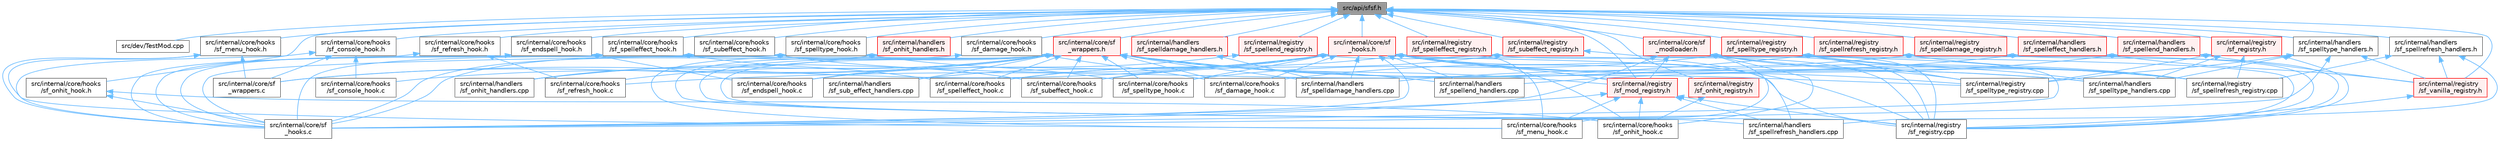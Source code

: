 digraph "src/api/sfsf.h"
{
 // LATEX_PDF_SIZE
  bgcolor="transparent";
  edge [fontname=Helvetica,fontsize=10,labelfontname=Helvetica,labelfontsize=10];
  node [fontname=Helvetica,fontsize=10,shape=box,height=0.2,width=0.4];
  Node1 [id="Node000001",label="src/api/sfsf.h",height=0.2,width=0.4,color="gray40", fillcolor="grey60", style="filled", fontcolor="black",tooltip=" "];
  Node1 -> Node2 [id="edge1_Node000001_Node000002",dir="back",color="steelblue1",style="solid",tooltip=" "];
  Node2 [id="Node000002",label="src/dev/TestMod.cpp",height=0.2,width=0.4,color="grey40", fillcolor="white", style="filled",URL="$_test_mod_8cpp.html",tooltip=" "];
  Node1 -> Node3 [id="edge2_Node000001_Node000003",dir="back",color="steelblue1",style="solid",tooltip=" "];
  Node3 [id="Node000003",label="src/internal/core/hooks\l/sf_console_hook.h",height=0.2,width=0.4,color="grey40", fillcolor="white", style="filled",URL="$sf__console__hook_8h.html",tooltip=" "];
  Node3 -> Node4 [id="edge3_Node000003_Node000004",dir="back",color="steelblue1",style="solid",tooltip=" "];
  Node4 [id="Node000004",label="src/internal/core/hooks\l/sf_console_hook.c",height=0.2,width=0.4,color="grey40", fillcolor="white", style="filled",URL="$sf__console__hook_8c.html",tooltip=" "];
  Node3 -> Node5 [id="edge4_Node000003_Node000005",dir="back",color="steelblue1",style="solid",tooltip=" "];
  Node5 [id="Node000005",label="src/internal/core/sf\l_hooks.c",height=0.2,width=0.4,color="grey40", fillcolor="white", style="filled",URL="$sf__hooks_8c.html",tooltip=" "];
  Node3 -> Node6 [id="edge5_Node000003_Node000006",dir="back",color="steelblue1",style="solid",tooltip=" "];
  Node6 [id="Node000006",label="src/internal/core/sf\l_wrappers.c",height=0.2,width=0.4,color="grey40", fillcolor="white", style="filled",URL="$sf__wrappers_8c.html",tooltip=" "];
  Node1 -> Node7 [id="edge6_Node000001_Node000007",dir="back",color="steelblue1",style="solid",tooltip=" "];
  Node7 [id="Node000007",label="src/internal/core/hooks\l/sf_damage_hook.h",height=0.2,width=0.4,color="grey40", fillcolor="white", style="filled",URL="$sf__damage__hook_8h.html",tooltip=" "];
  Node7 -> Node8 [id="edge7_Node000007_Node000008",dir="back",color="steelblue1",style="solid",tooltip=" "];
  Node8 [id="Node000008",label="src/internal/core/hooks\l/sf_damage_hook.c",height=0.2,width=0.4,color="grey40", fillcolor="white", style="filled",URL="$sf__damage__hook_8c.html",tooltip=" "];
  Node7 -> Node5 [id="edge8_Node000007_Node000005",dir="back",color="steelblue1",style="solid",tooltip=" "];
  Node1 -> Node9 [id="edge9_Node000001_Node000009",dir="back",color="steelblue1",style="solid",tooltip=" "];
  Node9 [id="Node000009",label="src/internal/core/hooks\l/sf_endspell_hook.h",height=0.2,width=0.4,color="grey40", fillcolor="white", style="filled",URL="$sf__endspell__hook_8h.html",tooltip=" "];
  Node9 -> Node10 [id="edge10_Node000009_Node000010",dir="back",color="steelblue1",style="solid",tooltip=" "];
  Node10 [id="Node000010",label="src/internal/core/hooks\l/sf_endspell_hook.c",height=0.2,width=0.4,color="grey40", fillcolor="white", style="filled",URL="$sf__endspell__hook_8c.html",tooltip=" "];
  Node9 -> Node5 [id="edge11_Node000009_Node000005",dir="back",color="steelblue1",style="solid",tooltip=" "];
  Node1 -> Node11 [id="edge12_Node000001_Node000011",dir="back",color="steelblue1",style="solid",tooltip=" "];
  Node11 [id="Node000011",label="src/internal/core/hooks\l/sf_menu_hook.h",height=0.2,width=0.4,color="grey40", fillcolor="white", style="filled",URL="$sf__menu__hook_8h.html",tooltip=" "];
  Node11 -> Node12 [id="edge13_Node000011_Node000012",dir="back",color="steelblue1",style="solid",tooltip=" "];
  Node12 [id="Node000012",label="src/internal/core/hooks\l/sf_menu_hook.c",height=0.2,width=0.4,color="grey40", fillcolor="white", style="filled",URL="$sf__menu__hook_8c.html",tooltip=" "];
  Node11 -> Node5 [id="edge14_Node000011_Node000005",dir="back",color="steelblue1",style="solid",tooltip=" "];
  Node11 -> Node6 [id="edge15_Node000011_Node000006",dir="back",color="steelblue1",style="solid",tooltip=" "];
  Node1 -> Node13 [id="edge16_Node000001_Node000013",dir="back",color="steelblue1",style="solid",tooltip=" "];
  Node13 [id="Node000013",label="src/internal/core/hooks\l/sf_onhit_hook.h",height=0.2,width=0.4,color="grey40", fillcolor="white", style="filled",URL="$sf__onhit__hook_8h.html",tooltip=" "];
  Node13 -> Node14 [id="edge17_Node000013_Node000014",dir="back",color="steelblue1",style="solid",tooltip=" "];
  Node14 [id="Node000014",label="src/internal/core/hooks\l/sf_onhit_hook.c",height=0.2,width=0.4,color="grey40", fillcolor="white", style="filled",URL="$sf__onhit__hook_8c.html",tooltip=" "];
  Node13 -> Node5 [id="edge18_Node000013_Node000005",dir="back",color="steelblue1",style="solid",tooltip=" "];
  Node1 -> Node15 [id="edge19_Node000001_Node000015",dir="back",color="steelblue1",style="solid",tooltip=" "];
  Node15 [id="Node000015",label="src/internal/core/hooks\l/sf_refresh_hook.h",height=0.2,width=0.4,color="grey40", fillcolor="white", style="filled",URL="$sf__refresh__hook_8h.html",tooltip=" "];
  Node15 -> Node16 [id="edge20_Node000015_Node000016",dir="back",color="steelblue1",style="solid",tooltip=" "];
  Node16 [id="Node000016",label="src/internal/core/hooks\l/sf_refresh_hook.c",height=0.2,width=0.4,color="grey40", fillcolor="white", style="filled",URL="$sf__refresh__hook_8c.html",tooltip=" "];
  Node15 -> Node5 [id="edge21_Node000015_Node000005",dir="back",color="steelblue1",style="solid",tooltip=" "];
  Node1 -> Node17 [id="edge22_Node000001_Node000017",dir="back",color="steelblue1",style="solid",tooltip=" "];
  Node17 [id="Node000017",label="src/internal/core/hooks\l/sf_spelleffect_hook.h",height=0.2,width=0.4,color="grey40", fillcolor="white", style="filled",URL="$sf__spelleffect__hook_8h.html",tooltip=" "];
  Node17 -> Node18 [id="edge23_Node000017_Node000018",dir="back",color="steelblue1",style="solid",tooltip=" "];
  Node18 [id="Node000018",label="src/internal/core/hooks\l/sf_spelleffect_hook.c",height=0.2,width=0.4,color="grey40", fillcolor="white", style="filled",URL="$sf__spelleffect__hook_8c.html",tooltip=" "];
  Node17 -> Node5 [id="edge24_Node000017_Node000005",dir="back",color="steelblue1",style="solid",tooltip=" "];
  Node1 -> Node19 [id="edge25_Node000001_Node000019",dir="back",color="steelblue1",style="solid",tooltip=" "];
  Node19 [id="Node000019",label="src/internal/core/hooks\l/sf_spelltype_hook.h",height=0.2,width=0.4,color="grey40", fillcolor="white", style="filled",URL="$sf__spelltype__hook_8h.html",tooltip=" "];
  Node19 -> Node20 [id="edge26_Node000019_Node000020",dir="back",color="steelblue1",style="solid",tooltip=" "];
  Node20 [id="Node000020",label="src/internal/core/hooks\l/sf_spelltype_hook.c",height=0.2,width=0.4,color="grey40", fillcolor="white", style="filled",URL="$sf__spelltype__hook_8c.html",tooltip=" "];
  Node19 -> Node5 [id="edge27_Node000019_Node000005",dir="back",color="steelblue1",style="solid",tooltip=" "];
  Node1 -> Node21 [id="edge28_Node000001_Node000021",dir="back",color="steelblue1",style="solid",tooltip=" "];
  Node21 [id="Node000021",label="src/internal/core/hooks\l/sf_subeffect_hook.h",height=0.2,width=0.4,color="grey40", fillcolor="white", style="filled",URL="$sf__subeffect__hook_8h.html",tooltip=" "];
  Node21 -> Node22 [id="edge29_Node000021_Node000022",dir="back",color="steelblue1",style="solid",tooltip=" "];
  Node22 [id="Node000022",label="src/internal/core/hooks\l/sf_subeffect_hook.c",height=0.2,width=0.4,color="grey40", fillcolor="white", style="filled",URL="$sf__subeffect__hook_8c.html",tooltip=" "];
  Node21 -> Node5 [id="edge30_Node000021_Node000005",dir="back",color="steelblue1",style="solid",tooltip=" "];
  Node1 -> Node23 [id="edge31_Node000001_Node000023",dir="back",color="steelblue1",style="solid",tooltip=" "];
  Node23 [id="Node000023",label="src/internal/core/sf\l_hooks.h",height=0.2,width=0.4,color="red", fillcolor="#FFF0F0", style="filled",URL="$sf__hooks_8h.html",tooltip=" "];
  Node23 -> Node8 [id="edge32_Node000023_Node000008",dir="back",color="steelblue1",style="solid",tooltip=" "];
  Node23 -> Node10 [id="edge33_Node000023_Node000010",dir="back",color="steelblue1",style="solid",tooltip=" "];
  Node23 -> Node12 [id="edge34_Node000023_Node000012",dir="back",color="steelblue1",style="solid",tooltip=" "];
  Node23 -> Node14 [id="edge35_Node000023_Node000014",dir="back",color="steelblue1",style="solid",tooltip=" "];
  Node23 -> Node18 [id="edge36_Node000023_Node000018",dir="back",color="steelblue1",style="solid",tooltip=" "];
  Node23 -> Node20 [id="edge37_Node000023_Node000020",dir="back",color="steelblue1",style="solid",tooltip=" "];
  Node23 -> Node22 [id="edge38_Node000023_Node000022",dir="back",color="steelblue1",style="solid",tooltip=" "];
  Node23 -> Node5 [id="edge39_Node000023_Node000005",dir="back",color="steelblue1",style="solid",tooltip=" "];
  Node23 -> Node6 [id="edge40_Node000023_Node000006",dir="back",color="steelblue1",style="solid",tooltip=" "];
  Node23 -> Node24 [id="edge41_Node000023_Node000024",dir="back",color="steelblue1",style="solid",tooltip=" "];
  Node24 [id="Node000024",label="src/internal/handlers\l/sf_onhit_handlers.cpp",height=0.2,width=0.4,color="grey40", fillcolor="white", style="filled",URL="$sf__onhit__handlers_8cpp.html",tooltip=" "];
  Node23 -> Node25 [id="edge42_Node000023_Node000025",dir="back",color="steelblue1",style="solid",tooltip=" "];
  Node25 [id="Node000025",label="src/internal/handlers\l/sf_spelldamage_handlers.cpp",height=0.2,width=0.4,color="grey40", fillcolor="white", style="filled",URL="$sf__spelldamage__handlers_8cpp.html",tooltip=" "];
  Node23 -> Node26 [id="edge43_Node000023_Node000026",dir="back",color="steelblue1",style="solid",tooltip=" "];
  Node26 [id="Node000026",label="src/internal/handlers\l/sf_spellend_handlers.cpp",height=0.2,width=0.4,color="grey40", fillcolor="white", style="filled",URL="$sf__spellend__handlers_8cpp.html",tooltip=" "];
  Node23 -> Node27 [id="edge44_Node000023_Node000027",dir="back",color="steelblue1",style="solid",tooltip=" "];
  Node27 [id="Node000027",label="src/internal/handlers\l/sf_spellrefresh_handlers.cpp",height=0.2,width=0.4,color="grey40", fillcolor="white", style="filled",URL="$sf__spellrefresh__handlers_8cpp.html",tooltip=" "];
  Node23 -> Node28 [id="edge45_Node000023_Node000028",dir="back",color="steelblue1",style="solid",tooltip=" "];
  Node28 [id="Node000028",label="src/internal/handlers\l/sf_spelltype_handlers.cpp",height=0.2,width=0.4,color="grey40", fillcolor="white", style="filled",URL="$sf__spelltype__handlers_8cpp.html",tooltip=" "];
  Node23 -> Node29 [id="edge46_Node000023_Node000029",dir="back",color="steelblue1",style="solid",tooltip=" "];
  Node29 [id="Node000029",label="src/internal/handlers\l/sf_sub_effect_handlers.cpp",height=0.2,width=0.4,color="grey40", fillcolor="white", style="filled",URL="$sf__sub__effect__handlers_8cpp.html",tooltip=" "];
  Node23 -> Node30 [id="edge47_Node000023_Node000030",dir="back",color="steelblue1",style="solid",tooltip=" "];
  Node30 [id="Node000030",label="src/internal/registry\l/sf_mod_registry.h",height=0.2,width=0.4,color="red", fillcolor="#FFF0F0", style="filled",URL="$sf__mod__registry_8h.html",tooltip=" "];
  Node30 -> Node12 [id="edge48_Node000030_Node000012",dir="back",color="steelblue1",style="solid",tooltip=" "];
  Node30 -> Node14 [id="edge49_Node000030_Node000014",dir="back",color="steelblue1",style="solid",tooltip=" "];
  Node30 -> Node5 [id="edge50_Node000030_Node000005",dir="back",color="steelblue1",style="solid",tooltip=" "];
  Node30 -> Node27 [id="edge51_Node000030_Node000027",dir="back",color="steelblue1",style="solid",tooltip=" "];
  Node30 -> Node32 [id="edge52_Node000030_Node000032",dir="back",color="steelblue1",style="solid",tooltip=" "];
  Node32 [id="Node000032",label="src/internal/registry\l/sf_registry.cpp",height=0.2,width=0.4,color="grey40", fillcolor="white", style="filled",URL="$sf__registry_8cpp.html",tooltip=" "];
  Node23 -> Node32 [id="edge53_Node000023_Node000032",dir="back",color="steelblue1",style="solid",tooltip=" "];
  Node23 -> Node33 [id="edge54_Node000023_Node000033",dir="back",color="steelblue1",style="solid",tooltip=" "];
  Node33 [id="Node000033",label="src/internal/registry\l/sf_spellrefresh_registry.cpp",height=0.2,width=0.4,color="grey40", fillcolor="white", style="filled",URL="$sf__spellrefresh__registry_8cpp.html",tooltip=" "];
  Node23 -> Node34 [id="edge55_Node000023_Node000034",dir="back",color="steelblue1",style="solid",tooltip=" "];
  Node34 [id="Node000034",label="src/internal/registry\l/sf_spelltype_registry.cpp",height=0.2,width=0.4,color="grey40", fillcolor="white", style="filled",URL="$sf__spelltype__registry_8cpp.html",tooltip=" "];
  Node1 -> Node38 [id="edge56_Node000001_Node000038",dir="back",color="steelblue1",style="solid",tooltip=" "];
  Node38 [id="Node000038",label="src/internal/core/sf\l_modloader.h",height=0.2,width=0.4,color="red", fillcolor="#FFF0F0", style="filled",URL="$sf__modloader_8h.html",tooltip=" "];
  Node38 -> Node12 [id="edge57_Node000038_Node000012",dir="back",color="steelblue1",style="solid",tooltip=" "];
  Node38 -> Node14 [id="edge58_Node000038_Node000014",dir="back",color="steelblue1",style="solid",tooltip=" "];
  Node38 -> Node5 [id="edge59_Node000038_Node000005",dir="back",color="steelblue1",style="solid",tooltip=" "];
  Node38 -> Node30 [id="edge60_Node000038_Node000030",dir="back",color="steelblue1",style="solid",tooltip=" "];
  Node38 -> Node32 [id="edge61_Node000038_Node000032",dir="back",color="steelblue1",style="solid",tooltip=" "];
  Node38 -> Node33 [id="edge62_Node000038_Node000033",dir="back",color="steelblue1",style="solid",tooltip=" "];
  Node38 -> Node34 [id="edge63_Node000038_Node000034",dir="back",color="steelblue1",style="solid",tooltip=" "];
  Node1 -> Node44 [id="edge64_Node000001_Node000044",dir="back",color="steelblue1",style="solid",tooltip=" "];
  Node44 [id="Node000044",label="src/internal/core/sf\l_wrappers.h",height=0.2,width=0.4,color="red", fillcolor="#FFF0F0", style="filled",URL="$sf__wrappers_8h.html",tooltip=" "];
  Node44 -> Node4 [id="edge65_Node000044_Node000004",dir="back",color="steelblue1",style="solid",tooltip=" "];
  Node44 -> Node8 [id="edge66_Node000044_Node000008",dir="back",color="steelblue1",style="solid",tooltip=" "];
  Node44 -> Node10 [id="edge67_Node000044_Node000010",dir="back",color="steelblue1",style="solid",tooltip=" "];
  Node44 -> Node12 [id="edge68_Node000044_Node000012",dir="back",color="steelblue1",style="solid",tooltip=" "];
  Node44 -> Node14 [id="edge69_Node000044_Node000014",dir="back",color="steelblue1",style="solid",tooltip=" "];
  Node44 -> Node16 [id="edge70_Node000044_Node000016",dir="back",color="steelblue1",style="solid",tooltip=" "];
  Node44 -> Node18 [id="edge71_Node000044_Node000018",dir="back",color="steelblue1",style="solid",tooltip=" "];
  Node44 -> Node20 [id="edge72_Node000044_Node000020",dir="back",color="steelblue1",style="solid",tooltip=" "];
  Node44 -> Node22 [id="edge73_Node000044_Node000022",dir="back",color="steelblue1",style="solid",tooltip=" "];
  Node44 -> Node5 [id="edge74_Node000044_Node000005",dir="back",color="steelblue1",style="solid",tooltip=" "];
  Node44 -> Node6 [id="edge75_Node000044_Node000006",dir="back",color="steelblue1",style="solid",tooltip=" "];
  Node44 -> Node24 [id="edge76_Node000044_Node000024",dir="back",color="steelblue1",style="solid",tooltip=" "];
  Node44 -> Node25 [id="edge77_Node000044_Node000025",dir="back",color="steelblue1",style="solid",tooltip=" "];
  Node44 -> Node26 [id="edge78_Node000044_Node000026",dir="back",color="steelblue1",style="solid",tooltip=" "];
  Node44 -> Node27 [id="edge79_Node000044_Node000027",dir="back",color="steelblue1",style="solid",tooltip=" "];
  Node44 -> Node28 [id="edge80_Node000044_Node000028",dir="back",color="steelblue1",style="solid",tooltip=" "];
  Node44 -> Node29 [id="edge81_Node000044_Node000029",dir="back",color="steelblue1",style="solid",tooltip=" "];
  Node44 -> Node30 [id="edge82_Node000044_Node000030",dir="back",color="steelblue1",style="solid",tooltip=" "];
  Node44 -> Node32 [id="edge83_Node000044_Node000032",dir="back",color="steelblue1",style="solid",tooltip=" "];
  Node44 -> Node33 [id="edge84_Node000044_Node000033",dir="back",color="steelblue1",style="solid",tooltip=" "];
  Node44 -> Node34 [id="edge85_Node000044_Node000034",dir="back",color="steelblue1",style="solid",tooltip=" "];
  Node1 -> Node46 [id="edge86_Node000001_Node000046",dir="back",color="steelblue1",style="solid",tooltip=" "];
  Node46 [id="Node000046",label="src/internal/handlers\l/sf_onhit_handlers.h",height=0.2,width=0.4,color="red", fillcolor="#FFF0F0", style="filled",URL="$sf__onhit__handlers_8h.html",tooltip=" "];
  Node46 -> Node24 [id="edge87_Node000046_Node000024",dir="back",color="steelblue1",style="solid",tooltip=" "];
  Node1 -> Node47 [id="edge88_Node000001_Node000047",dir="back",color="steelblue1",style="solid",tooltip=" "];
  Node47 [id="Node000047",label="src/internal/handlers\l/sf_spelldamage_handlers.h",height=0.2,width=0.4,color="red", fillcolor="#FFF0F0", style="filled",URL="$sf__spelldamage__handlers_8h.html",tooltip=" "];
  Node47 -> Node25 [id="edge89_Node000047_Node000025",dir="back",color="steelblue1",style="solid",tooltip=" "];
  Node1 -> Node48 [id="edge90_Node000001_Node000048",dir="back",color="steelblue1",style="solid",tooltip=" "];
  Node48 [id="Node000048",label="src/internal/handlers\l/sf_spelleffect_handlers.h",height=0.2,width=0.4,color="red", fillcolor="#FFF0F0", style="filled",URL="$sf__spelleffect__handlers_8h.html",tooltip=" "];
  Node48 -> Node25 [id="edge91_Node000048_Node000025",dir="back",color="steelblue1",style="solid",tooltip=" "];
  Node48 -> Node49 [id="edge92_Node000048_Node000049",dir="back",color="steelblue1",style="solid",tooltip=" "];
  Node49 [id="Node000049",label="src/internal/registry\l/sf_vanilla_registry.h",height=0.2,width=0.4,color="red", fillcolor="#FFF0F0", style="filled",URL="$sf__vanilla__registry_8h.html",tooltip=" "];
  Node49 -> Node32 [id="edge93_Node000049_Node000032",dir="back",color="steelblue1",style="solid",tooltip=" "];
  Node1 -> Node50 [id="edge94_Node000001_Node000050",dir="back",color="steelblue1",style="solid",tooltip=" "];
  Node50 [id="Node000050",label="src/internal/handlers\l/sf_spellend_handlers.h",height=0.2,width=0.4,color="red", fillcolor="#FFF0F0", style="filled",URL="$sf__spellend__handlers_8h.html",tooltip=" "];
  Node50 -> Node26 [id="edge95_Node000050_Node000026",dir="back",color="steelblue1",style="solid",tooltip=" "];
  Node50 -> Node49 [id="edge96_Node000050_Node000049",dir="back",color="steelblue1",style="solid",tooltip=" "];
  Node1 -> Node51 [id="edge97_Node000001_Node000051",dir="back",color="steelblue1",style="solid",tooltip=" "];
  Node51 [id="Node000051",label="src/internal/handlers\l/sf_spellrefresh_handlers.h",height=0.2,width=0.4,color="grey40", fillcolor="white", style="filled",URL="$sf__spellrefresh__handlers_8h.html",tooltip=" "];
  Node51 -> Node27 [id="edge98_Node000051_Node000027",dir="back",color="steelblue1",style="solid",tooltip=" "];
  Node51 -> Node33 [id="edge99_Node000051_Node000033",dir="back",color="steelblue1",style="solid",tooltip=" "];
  Node51 -> Node49 [id="edge100_Node000051_Node000049",dir="back",color="steelblue1",style="solid",tooltip=" "];
  Node1 -> Node52 [id="edge101_Node000001_Node000052",dir="back",color="steelblue1",style="solid",tooltip=" "];
  Node52 [id="Node000052",label="src/internal/handlers\l/sf_spelltype_handlers.h",height=0.2,width=0.4,color="grey40", fillcolor="white", style="filled",URL="$sf__spelltype__handlers_8h.html",tooltip=" "];
  Node52 -> Node5 [id="edge102_Node000052_Node000005",dir="back",color="steelblue1",style="solid",tooltip=" "];
  Node52 -> Node28 [id="edge103_Node000052_Node000028",dir="back",color="steelblue1",style="solid",tooltip=" "];
  Node52 -> Node34 [id="edge104_Node000052_Node000034",dir="back",color="steelblue1",style="solid",tooltip=" "];
  Node52 -> Node49 [id="edge105_Node000052_Node000049",dir="back",color="steelblue1",style="solid",tooltip=" "];
  Node1 -> Node30 [id="edge106_Node000001_Node000030",dir="back",color="steelblue1",style="solid",tooltip=" "];
  Node1 -> Node53 [id="edge107_Node000001_Node000053",dir="back",color="steelblue1",style="solid",tooltip=" "];
  Node53 [id="Node000053",label="src/internal/registry\l/sf_onhit_registry.h",height=0.2,width=0.4,color="red", fillcolor="#FFF0F0", style="filled",URL="$sf__onhit__registry_8h.html",tooltip=" "];
  Node53 -> Node14 [id="edge108_Node000053_Node000014",dir="back",color="steelblue1",style="solid",tooltip=" "];
  Node1 -> Node54 [id="edge109_Node000001_Node000054",dir="back",color="steelblue1",style="solid",tooltip=" "];
  Node54 [id="Node000054",label="src/internal/registry\l/sf_registry.h",height=0.2,width=0.4,color="red", fillcolor="#FFF0F0", style="filled",URL="$sf__registry_8h.html",tooltip=" "];
  Node54 -> Node28 [id="edge110_Node000054_Node000028",dir="back",color="steelblue1",style="solid",tooltip=" "];
  Node54 -> Node32 [id="edge111_Node000054_Node000032",dir="back",color="steelblue1",style="solid",tooltip=" "];
  Node54 -> Node33 [id="edge112_Node000054_Node000033",dir="back",color="steelblue1",style="solid",tooltip=" "];
  Node54 -> Node34 [id="edge113_Node000054_Node000034",dir="back",color="steelblue1",style="solid",tooltip=" "];
  Node1 -> Node55 [id="edge114_Node000001_Node000055",dir="back",color="steelblue1",style="solid",tooltip=" "];
  Node55 [id="Node000055",label="src/internal/registry\l/sf_spelldamage_registry.h",height=0.2,width=0.4,color="red", fillcolor="#FFF0F0", style="filled",URL="$sf__spelldamage__registry_8h.html",tooltip=" "];
  Node55 -> Node8 [id="edge115_Node000055_Node000008",dir="back",color="steelblue1",style="solid",tooltip=" "];
  Node55 -> Node32 [id="edge116_Node000055_Node000032",dir="back",color="steelblue1",style="solid",tooltip=" "];
  Node1 -> Node56 [id="edge117_Node000001_Node000056",dir="back",color="steelblue1",style="solid",tooltip=" "];
  Node56 [id="Node000056",label="src/internal/registry\l/sf_spelleffect_registry.h",height=0.2,width=0.4,color="red", fillcolor="#FFF0F0", style="filled",URL="$sf__spelleffect__registry_8h.html",tooltip=" "];
  Node56 -> Node18 [id="edge118_Node000056_Node000018",dir="back",color="steelblue1",style="solid",tooltip=" "];
  Node56 -> Node32 [id="edge119_Node000056_Node000032",dir="back",color="steelblue1",style="solid",tooltip=" "];
  Node1 -> Node57 [id="edge120_Node000001_Node000057",dir="back",color="steelblue1",style="solid",tooltip=" "];
  Node57 [id="Node000057",label="src/internal/registry\l/sf_spellend_registry.h",height=0.2,width=0.4,color="red", fillcolor="#FFF0F0", style="filled",URL="$sf__spellend__registry_8h.html",tooltip=" "];
  Node57 -> Node10 [id="edge121_Node000057_Node000010",dir="back",color="steelblue1",style="solid",tooltip=" "];
  Node57 -> Node32 [id="edge122_Node000057_Node000032",dir="back",color="steelblue1",style="solid",tooltip=" "];
  Node1 -> Node58 [id="edge123_Node000001_Node000058",dir="back",color="steelblue1",style="solid",tooltip=" "];
  Node58 [id="Node000058",label="src/internal/registry\l/sf_spellrefresh_registry.h",height=0.2,width=0.4,color="red", fillcolor="#FFF0F0", style="filled",URL="$sf__spellrefresh__registry_8h.html",tooltip=" "];
  Node58 -> Node16 [id="edge124_Node000058_Node000016",dir="back",color="steelblue1",style="solid",tooltip=" "];
  Node58 -> Node32 [id="edge125_Node000058_Node000032",dir="back",color="steelblue1",style="solid",tooltip=" "];
  Node58 -> Node33 [id="edge126_Node000058_Node000033",dir="back",color="steelblue1",style="solid",tooltip=" "];
  Node1 -> Node59 [id="edge127_Node000001_Node000059",dir="back",color="steelblue1",style="solid",tooltip=" "];
  Node59 [id="Node000059",label="src/internal/registry\l/sf_spelltype_registry.h",height=0.2,width=0.4,color="red", fillcolor="#FFF0F0", style="filled",URL="$sf__spelltype__registry_8h.html",tooltip=" "];
  Node59 -> Node20 [id="edge128_Node000059_Node000020",dir="back",color="steelblue1",style="solid",tooltip=" "];
  Node59 -> Node5 [id="edge129_Node000059_Node000005",dir="back",color="steelblue1",style="solid",tooltip=" "];
  Node59 -> Node28 [id="edge130_Node000059_Node000028",dir="back",color="steelblue1",style="solid",tooltip=" "];
  Node59 -> Node32 [id="edge131_Node000059_Node000032",dir="back",color="steelblue1",style="solid",tooltip=" "];
  Node59 -> Node33 [id="edge132_Node000059_Node000033",dir="back",color="steelblue1",style="solid",tooltip=" "];
  Node59 -> Node34 [id="edge133_Node000059_Node000034",dir="back",color="steelblue1",style="solid",tooltip=" "];
  Node1 -> Node60 [id="edge134_Node000001_Node000060",dir="back",color="steelblue1",style="solid",tooltip=" "];
  Node60 [id="Node000060",label="src/internal/registry\l/sf_subeffect_registry.h",height=0.2,width=0.4,color="red", fillcolor="#FFF0F0", style="filled",URL="$sf__subeffect__registry_8h.html",tooltip=" "];
  Node60 -> Node22 [id="edge135_Node000060_Node000022",dir="back",color="steelblue1",style="solid",tooltip=" "];
  Node60 -> Node32 [id="edge136_Node000060_Node000032",dir="back",color="steelblue1",style="solid",tooltip=" "];
  Node1 -> Node49 [id="edge137_Node000001_Node000049",dir="back",color="steelblue1",style="solid",tooltip=" "];
}
